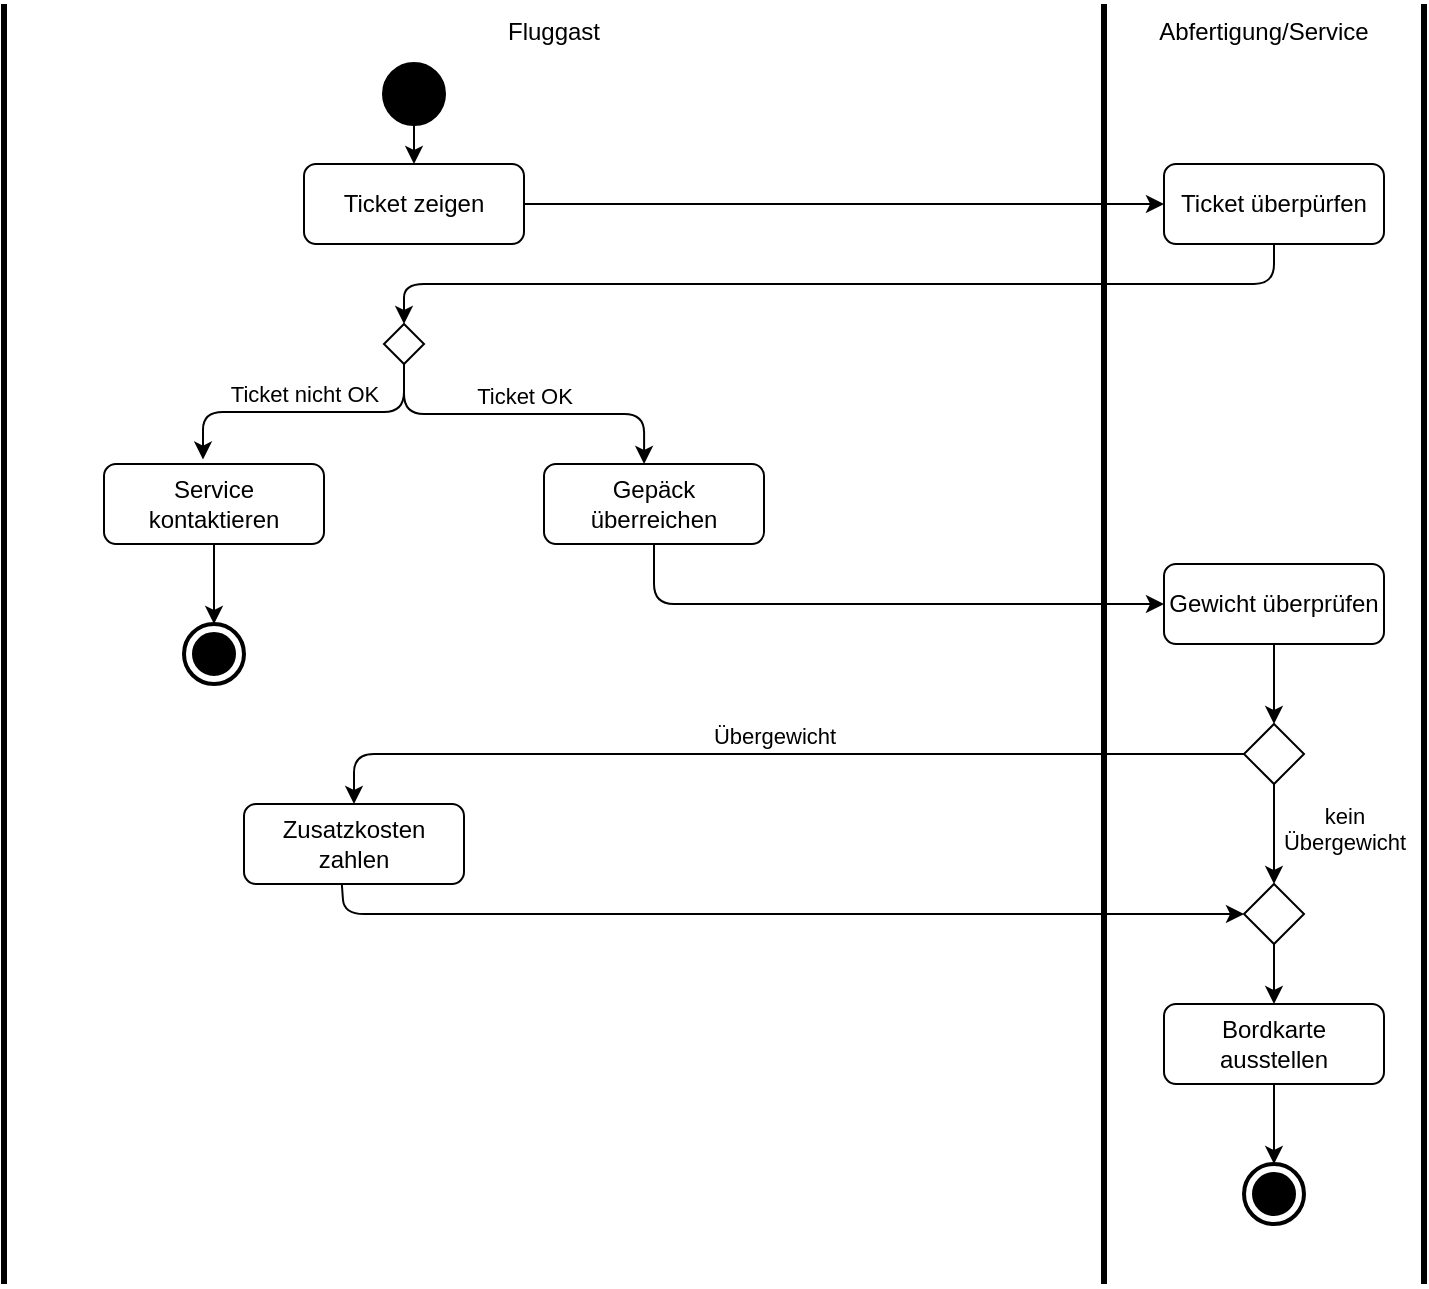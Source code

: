 <mxfile>
    <diagram id="O-WM4N6mHrySR_r4KWEp" name="Seite-1">
        <mxGraphModel dx="1003" dy="493" grid="1" gridSize="10" guides="1" tooltips="1" connect="1" arrows="1" fold="1" page="1" pageScale="1" pageWidth="827" pageHeight="1169" math="0" shadow="0">
            <root>
                <mxCell id="0"/>
                <mxCell id="1" parent="0"/>
                <mxCell id="2" value="Abfertigung/Service" style="html=1;shape=mxgraph.sysml.actPart;strokeWidth=3;verticalAlign=top;rotation=0;whiteSpace=wrap;" vertex="1" parent="1">
                    <mxGeometry x="600" y="80" width="160" height="640" as="geometry"/>
                </mxCell>
                <mxCell id="3" value="Fluggast" style="html=1;shape=mxgraph.sysml.actPart;strokeWidth=3;verticalAlign=top;rotation=0;whiteSpace=wrap;" vertex="1" parent="1">
                    <mxGeometry x="50" y="80" width="550" height="640" as="geometry"/>
                </mxCell>
                <mxCell id="15" style="edgeStyle=none;html=1;" edge="1" parent="1" source="5" target="7">
                    <mxGeometry relative="1" as="geometry"/>
                </mxCell>
                <mxCell id="5" value="" style="shape=ellipse;html=1;fillColor=strokeColor;strokeWidth=2;verticalLabelPosition=bottom;verticalAlignment=top;perimeter=ellipsePerimeter;" vertex="1" parent="1">
                    <mxGeometry x="240" y="110" width="30" height="30" as="geometry"/>
                </mxCell>
                <mxCell id="6" value="" style="html=1;shape=mxgraph.sysml.actFinal;strokeWidth=2;verticalLabelPosition=bottom;verticalAlignment=top;" vertex="1" parent="1">
                    <mxGeometry x="670" y="660" width="30" height="30" as="geometry"/>
                </mxCell>
                <mxCell id="18" style="edgeStyle=none;html=1;" edge="1" parent="1" source="7" target="8">
                    <mxGeometry relative="1" as="geometry"/>
                </mxCell>
                <mxCell id="7" value="Ticket zeigen" style="shape=rect;html=1;rounded=1;whiteSpace=wrap;align=center;" vertex="1" parent="1">
                    <mxGeometry x="200" y="160" width="110" height="40" as="geometry"/>
                </mxCell>
                <mxCell id="50" style="edgeStyle=none;html=1;entryX=0.5;entryY=0;entryDx=0;entryDy=0;" edge="1" parent="1" source="8" target="26">
                    <mxGeometry relative="1" as="geometry">
                        <Array as="points">
                            <mxPoint x="685" y="220"/>
                            <mxPoint x="250" y="220"/>
                        </Array>
                    </mxGeometry>
                </mxCell>
                <mxCell id="8" value="Ticket überpürfen" style="shape=rect;html=1;rounded=1;whiteSpace=wrap;align=center;" vertex="1" parent="1">
                    <mxGeometry x="630" y="160" width="110" height="40" as="geometry"/>
                </mxCell>
                <mxCell id="33" style="edgeStyle=none;html=1;exitX=0.5;exitY=1;exitDx=0;exitDy=0;" edge="1" parent="1" source="9" target="13">
                    <mxGeometry relative="1" as="geometry">
                        <Array as="points">
                            <mxPoint x="375" y="380"/>
                        </Array>
                    </mxGeometry>
                </mxCell>
                <mxCell id="9" value="Gepäck überreichen" style="shape=rect;html=1;rounded=1;whiteSpace=wrap;align=center;" vertex="1" parent="1">
                    <mxGeometry x="320" y="310" width="110" height="40" as="geometry"/>
                </mxCell>
                <mxCell id="49" style="edgeStyle=none;html=1;entryX=0.5;entryY=0;entryDx=0;entryDy=0;entryPerimeter=0;" edge="1" parent="1" source="10" target="57">
                    <mxGeometry relative="1" as="geometry">
                        <mxPoint x="155" y="390" as="targetPoint"/>
                    </mxGeometry>
                </mxCell>
                <mxCell id="10" value="Service kontaktieren" style="shape=rect;html=1;rounded=1;whiteSpace=wrap;align=center;" vertex="1" parent="1">
                    <mxGeometry x="100" y="310" width="110" height="40" as="geometry"/>
                </mxCell>
                <mxCell id="52" style="edgeStyle=none;html=1;entryX=0.5;entryY=0;entryDx=0;entryDy=0;entryPerimeter=0;endArrow=classic;endFill=1;endSize=6;" edge="1" parent="1" source="11" target="6">
                    <mxGeometry relative="1" as="geometry"/>
                </mxCell>
                <mxCell id="11" value="Bordkarte ausstellen" style="shape=rect;html=1;rounded=1;whiteSpace=wrap;align=center;" vertex="1" parent="1">
                    <mxGeometry x="630" y="580" width="110" height="40" as="geometry"/>
                </mxCell>
                <mxCell id="44" style="edgeStyle=none;html=1;entryX=0;entryY=0.5;entryDx=0;entryDy=0;exitX=0.445;exitY=1.012;exitDx=0;exitDy=0;exitPerimeter=0;" edge="1" parent="1" source="12" target="43">
                    <mxGeometry relative="1" as="geometry">
                        <Array as="points">
                            <mxPoint x="220" y="535"/>
                        </Array>
                    </mxGeometry>
                </mxCell>
                <mxCell id="12" value="Zusatzkosten zahlen" style="shape=rect;html=1;rounded=1;whiteSpace=wrap;align=center;" vertex="1" parent="1">
                    <mxGeometry x="170" y="480" width="110" height="40" as="geometry"/>
                </mxCell>
                <mxCell id="47" style="edgeStyle=none;html=1;entryX=0.5;entryY=0;entryDx=0;entryDy=0;" edge="1" parent="1" source="13" target="39">
                    <mxGeometry relative="1" as="geometry"/>
                </mxCell>
                <mxCell id="13" value="Gewicht überprüfen" style="shape=rect;html=1;rounded=1;whiteSpace=wrap;align=center;" vertex="1" parent="1">
                    <mxGeometry x="630" y="360" width="110" height="40" as="geometry"/>
                </mxCell>
                <mxCell id="26" value="" style="shape=rhombus;html=1;verticalLabelPosition=bottom;verticalAlignment=top;" vertex="1" parent="1">
                    <mxGeometry x="240" y="240" width="20" height="20" as="geometry"/>
                </mxCell>
                <mxCell id="28" value="Ticket OK" style="edgeStyle=elbowEdgeStyle;html=1;elbow=vertical;verticalAlign=bottom;endArrow=classic;rounded=1;labelBackgroundColor=none;entryX=0.455;entryY=0;entryDx=0;entryDy=0;entryPerimeter=0;endFill=1;" edge="1" source="26" parent="1" target="9">
                    <mxGeometry relative="1" as="geometry">
                        <mxPoint x="360" y="248.64" as="targetPoint"/>
                    </mxGeometry>
                </mxCell>
                <mxCell id="29" value="Ticket nicht OK" style="edgeStyle=elbowEdgeStyle;html=1;elbow=vertical;verticalAlign=bottom;endArrow=classic;rounded=1;labelBackgroundColor=none;endSize=6;entryX=0.45;entryY=-0.055;entryDx=0;entryDy=0;entryPerimeter=0;endFill=1;" edge="1" source="26" parent="1" target="10">
                    <mxGeometry relative="1" as="geometry">
                        <mxPoint x="160" y="248.64" as="targetPoint"/>
                    </mxGeometry>
                </mxCell>
                <mxCell id="39" value="" style="shape=rhombus;html=1;verticalLabelPosition=bottom;verticalAlignment=top;" vertex="1" parent="1">
                    <mxGeometry x="670" y="440" width="30" height="30" as="geometry"/>
                </mxCell>
                <mxCell id="42" value="Übergewicht" style="edgeStyle=elbowEdgeStyle;html=1;elbow=vertical;verticalAlign=bottom;endArrow=classic;rounded=1;labelBackgroundColor=none;endSize=6;entryX=0.5;entryY=0;entryDx=0;entryDy=0;exitX=0;exitY=0.5;exitDx=0;exitDy=0;endFill=1;" edge="1" source="39" parent="1" target="12">
                    <mxGeometry x="0.0" relative="1" as="geometry">
                        <mxPoint x="580" y="460" as="targetPoint"/>
                        <Array as="points">
                            <mxPoint x="560" y="455"/>
                            <mxPoint x="640" y="450"/>
                        </Array>
                        <mxPoint as="offset"/>
                    </mxGeometry>
                </mxCell>
                <mxCell id="45" style="edgeStyle=none;html=1;entryX=0.5;entryY=0;entryDx=0;entryDy=0;" edge="1" parent="1" source="43" target="11">
                    <mxGeometry relative="1" as="geometry"/>
                </mxCell>
                <mxCell id="43" value="" style="shape=rhombus;html=1;verticalLabelPosition=bottom;verticalAlignment=top;" vertex="1" parent="1">
                    <mxGeometry x="670" y="520" width="30" height="30" as="geometry"/>
                </mxCell>
                <mxCell id="55" value="kein&lt;br&gt;Übergewicht" style="edgeStyle=elbowEdgeStyle;html=1;elbow=vertical;verticalAlign=bottom;endArrow=classic;rounded=0;labelBackgroundColor=none;endSize=6;exitX=0.5;exitY=1;exitDx=0;exitDy=0;entryX=0.5;entryY=0;entryDx=0;entryDy=0;endFill=1;" edge="1" source="39" parent="1" target="43">
                    <mxGeometry x="0.5" y="35" relative="1" as="geometry">
                        <mxPoint x="590" y="540" as="targetPoint"/>
                        <mxPoint x="440" y="610" as="sourcePoint"/>
                        <Array as="points">
                            <mxPoint x="680" y="480"/>
                        </Array>
                        <mxPoint as="offset"/>
                    </mxGeometry>
                </mxCell>
                <mxCell id="57" value="" style="html=1;shape=mxgraph.sysml.actFinal;strokeWidth=2;verticalLabelPosition=bottom;verticalAlignment=top;" vertex="1" parent="1">
                    <mxGeometry x="140" y="390" width="30" height="30" as="geometry"/>
                </mxCell>
            </root>
        </mxGraphModel>
    </diagram>
</mxfile>